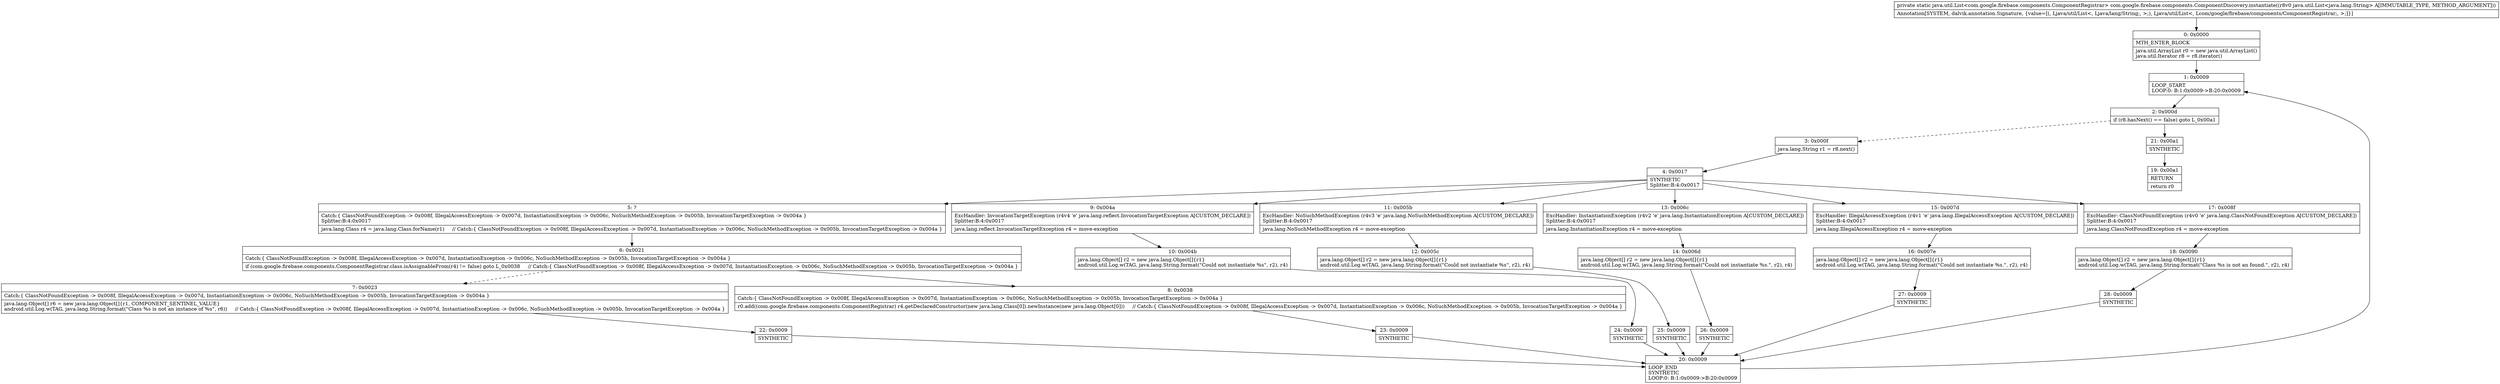 digraph "CFG forcom.google.firebase.components.ComponentDiscovery.instantiate(Ljava\/util\/List;)Ljava\/util\/List;" {
Node_0 [shape=record,label="{0\:\ 0x0000|MTH_ENTER_BLOCK\l|java.util.ArrayList r0 = new java.util.ArrayList()\ljava.util.Iterator r8 = r8.iterator()\l}"];
Node_1 [shape=record,label="{1\:\ 0x0009|LOOP_START\lLOOP:0: B:1:0x0009\-\>B:20:0x0009\l}"];
Node_2 [shape=record,label="{2\:\ 0x000d|if (r8.hasNext() == false) goto L_0x00a1\l}"];
Node_3 [shape=record,label="{3\:\ 0x000f|java.lang.String r1 = r8.next()\l}"];
Node_4 [shape=record,label="{4\:\ 0x0017|SYNTHETIC\lSplitter:B:4:0x0017\l}"];
Node_5 [shape=record,label="{5\:\ ?|Catch:\{ ClassNotFoundException \-\> 0x008f, IllegalAccessException \-\> 0x007d, InstantiationException \-\> 0x006c, NoSuchMethodException \-\> 0x005b, InvocationTargetException \-\> 0x004a \}\lSplitter:B:4:0x0017\l|java.lang.Class r4 = java.lang.Class.forName(r1)     \/\/ Catch:\{ ClassNotFoundException \-\> 0x008f, IllegalAccessException \-\> 0x007d, InstantiationException \-\> 0x006c, NoSuchMethodException \-\> 0x005b, InvocationTargetException \-\> 0x004a \}\l}"];
Node_6 [shape=record,label="{6\:\ 0x0021|Catch:\{ ClassNotFoundException \-\> 0x008f, IllegalAccessException \-\> 0x007d, InstantiationException \-\> 0x006c, NoSuchMethodException \-\> 0x005b, InvocationTargetException \-\> 0x004a \}\l|if (com.google.firebase.components.ComponentRegistrar.class.isAssignableFrom(r4) != false) goto L_0x0038     \/\/ Catch:\{ ClassNotFoundException \-\> 0x008f, IllegalAccessException \-\> 0x007d, InstantiationException \-\> 0x006c, NoSuchMethodException \-\> 0x005b, InvocationTargetException \-\> 0x004a \}\l}"];
Node_7 [shape=record,label="{7\:\ 0x0023|Catch:\{ ClassNotFoundException \-\> 0x008f, IllegalAccessException \-\> 0x007d, InstantiationException \-\> 0x006c, NoSuchMethodException \-\> 0x005b, InvocationTargetException \-\> 0x004a \}\l|java.lang.Object[] r6 = new java.lang.Object[]\{r1, COMPONENT_SENTINEL_VALUE\}\landroid.util.Log.w(TAG, java.lang.String.format(\"Class %s is not an instance of %s\", r6))     \/\/ Catch:\{ ClassNotFoundException \-\> 0x008f, IllegalAccessException \-\> 0x007d, InstantiationException \-\> 0x006c, NoSuchMethodException \-\> 0x005b, InvocationTargetException \-\> 0x004a \}\l}"];
Node_8 [shape=record,label="{8\:\ 0x0038|Catch:\{ ClassNotFoundException \-\> 0x008f, IllegalAccessException \-\> 0x007d, InstantiationException \-\> 0x006c, NoSuchMethodException \-\> 0x005b, InvocationTargetException \-\> 0x004a \}\l|r0.add((com.google.firebase.components.ComponentRegistrar) r4.getDeclaredConstructor(new java.lang.Class[0]).newInstance(new java.lang.Object[0]))     \/\/ Catch:\{ ClassNotFoundException \-\> 0x008f, IllegalAccessException \-\> 0x007d, InstantiationException \-\> 0x006c, NoSuchMethodException \-\> 0x005b, InvocationTargetException \-\> 0x004a \}\l}"];
Node_9 [shape=record,label="{9\:\ 0x004a|ExcHandler: InvocationTargetException (r4v4 'e' java.lang.reflect.InvocationTargetException A[CUSTOM_DECLARE])\lSplitter:B:4:0x0017\l|java.lang.reflect.InvocationTargetException r4 = move\-exception\l}"];
Node_10 [shape=record,label="{10\:\ 0x004b|java.lang.Object[] r2 = new java.lang.Object[]\{r1\}\landroid.util.Log.w(TAG, java.lang.String.format(\"Could not instantiate %s\", r2), r4)\l}"];
Node_11 [shape=record,label="{11\:\ 0x005b|ExcHandler: NoSuchMethodException (r4v3 'e' java.lang.NoSuchMethodException A[CUSTOM_DECLARE])\lSplitter:B:4:0x0017\l|java.lang.NoSuchMethodException r4 = move\-exception\l}"];
Node_12 [shape=record,label="{12\:\ 0x005c|java.lang.Object[] r2 = new java.lang.Object[]\{r1\}\landroid.util.Log.w(TAG, java.lang.String.format(\"Could not instantiate %s\", r2), r4)\l}"];
Node_13 [shape=record,label="{13\:\ 0x006c|ExcHandler: InstantiationException (r4v2 'e' java.lang.InstantiationException A[CUSTOM_DECLARE])\lSplitter:B:4:0x0017\l|java.lang.InstantiationException r4 = move\-exception\l}"];
Node_14 [shape=record,label="{14\:\ 0x006d|java.lang.Object[] r2 = new java.lang.Object[]\{r1\}\landroid.util.Log.w(TAG, java.lang.String.format(\"Could not instantiate %s.\", r2), r4)\l}"];
Node_15 [shape=record,label="{15\:\ 0x007d|ExcHandler: IllegalAccessException (r4v1 'e' java.lang.IllegalAccessException A[CUSTOM_DECLARE])\lSplitter:B:4:0x0017\l|java.lang.IllegalAccessException r4 = move\-exception\l}"];
Node_16 [shape=record,label="{16\:\ 0x007e|java.lang.Object[] r2 = new java.lang.Object[]\{r1\}\landroid.util.Log.w(TAG, java.lang.String.format(\"Could not instantiate %s.\", r2), r4)\l}"];
Node_17 [shape=record,label="{17\:\ 0x008f|ExcHandler: ClassNotFoundException (r4v0 'e' java.lang.ClassNotFoundException A[CUSTOM_DECLARE])\lSplitter:B:4:0x0017\l|java.lang.ClassNotFoundException r4 = move\-exception\l}"];
Node_18 [shape=record,label="{18\:\ 0x0090|java.lang.Object[] r2 = new java.lang.Object[]\{r1\}\landroid.util.Log.w(TAG, java.lang.String.format(\"Class %s is not an found.\", r2), r4)\l}"];
Node_19 [shape=record,label="{19\:\ 0x00a1|RETURN\l|return r0\l}"];
Node_20 [shape=record,label="{20\:\ 0x0009|LOOP_END\lSYNTHETIC\lLOOP:0: B:1:0x0009\-\>B:20:0x0009\l}"];
Node_21 [shape=record,label="{21\:\ 0x00a1|SYNTHETIC\l}"];
Node_22 [shape=record,label="{22\:\ 0x0009|SYNTHETIC\l}"];
Node_23 [shape=record,label="{23\:\ 0x0009|SYNTHETIC\l}"];
Node_24 [shape=record,label="{24\:\ 0x0009|SYNTHETIC\l}"];
Node_25 [shape=record,label="{25\:\ 0x0009|SYNTHETIC\l}"];
Node_26 [shape=record,label="{26\:\ 0x0009|SYNTHETIC\l}"];
Node_27 [shape=record,label="{27\:\ 0x0009|SYNTHETIC\l}"];
Node_28 [shape=record,label="{28\:\ 0x0009|SYNTHETIC\l}"];
MethodNode[shape=record,label="{private static java.util.List\<com.google.firebase.components.ComponentRegistrar\> com.google.firebase.components.ComponentDiscovery.instantiate((r8v0 java.util.List\<java.lang.String\> A[IMMUTABLE_TYPE, METHOD_ARGUMENT]))  | Annotation[SYSTEM, dalvik.annotation.Signature, \{value=[(, Ljava\/util\/List\<, Ljava\/lang\/String;, \>;), Ljava\/util\/List\<, Lcom\/google\/firebase\/components\/ComponentRegistrar;, \>;]\}]\l}"];
MethodNode -> Node_0;
Node_0 -> Node_1;
Node_1 -> Node_2;
Node_2 -> Node_3[style=dashed];
Node_2 -> Node_21;
Node_3 -> Node_4;
Node_4 -> Node_5;
Node_4 -> Node_17;
Node_4 -> Node_15;
Node_4 -> Node_13;
Node_4 -> Node_11;
Node_4 -> Node_9;
Node_5 -> Node_6;
Node_6 -> Node_7[style=dashed];
Node_6 -> Node_8;
Node_7 -> Node_22;
Node_8 -> Node_23;
Node_9 -> Node_10;
Node_10 -> Node_24;
Node_11 -> Node_12;
Node_12 -> Node_25;
Node_13 -> Node_14;
Node_14 -> Node_26;
Node_15 -> Node_16;
Node_16 -> Node_27;
Node_17 -> Node_18;
Node_18 -> Node_28;
Node_20 -> Node_1;
Node_21 -> Node_19;
Node_22 -> Node_20;
Node_23 -> Node_20;
Node_24 -> Node_20;
Node_25 -> Node_20;
Node_26 -> Node_20;
Node_27 -> Node_20;
Node_28 -> Node_20;
}

